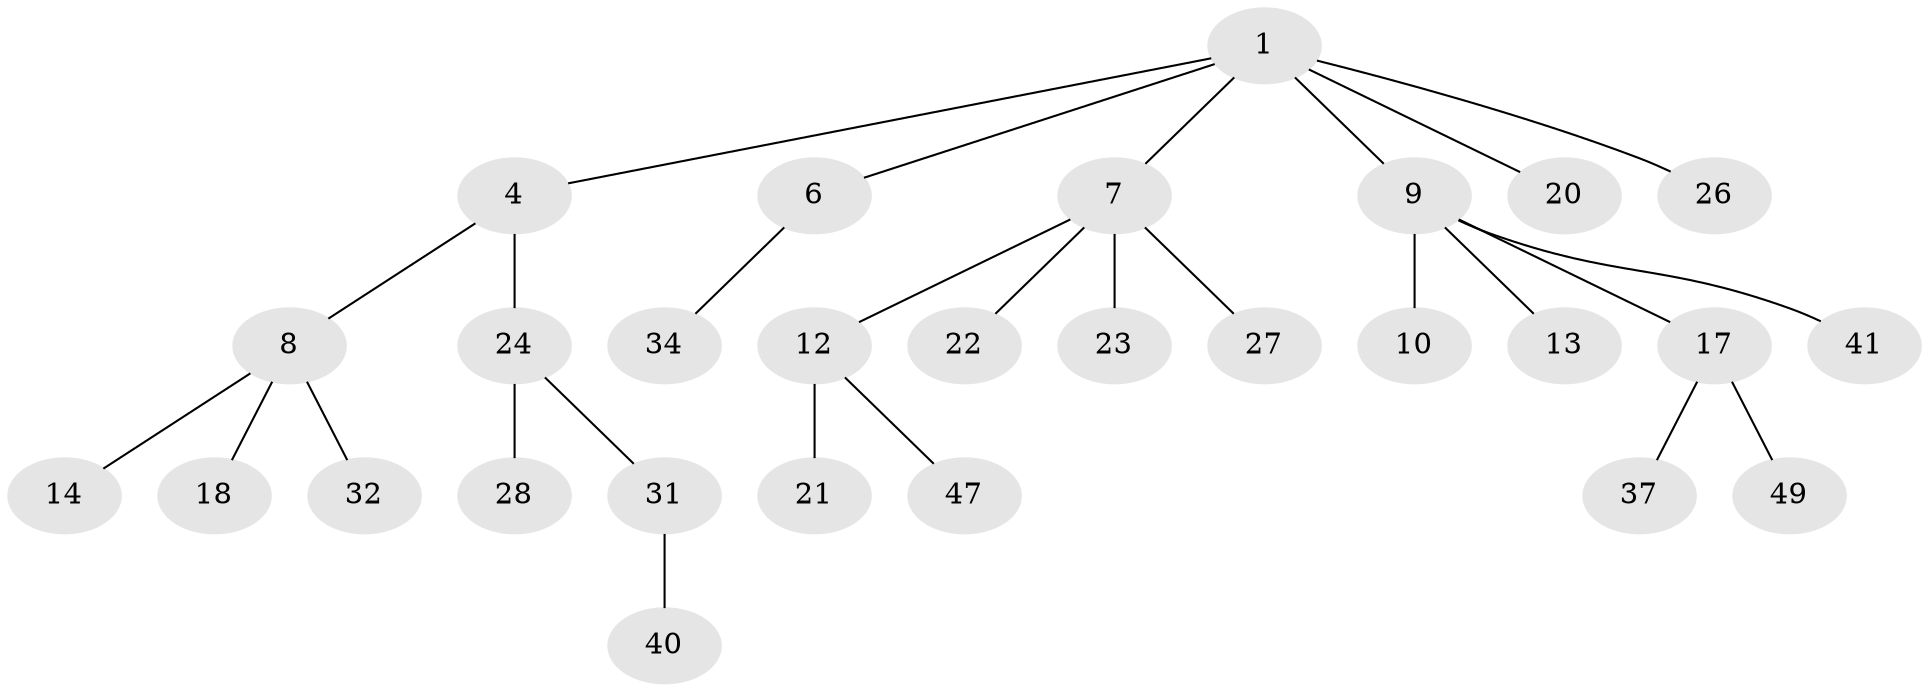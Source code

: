// original degree distribution, {3: 0.17543859649122806, 5: 0.05263157894736842, 2: 0.21052631578947367, 6: 0.017543859649122806, 4: 0.03508771929824561, 1: 0.5087719298245614}
// Generated by graph-tools (version 1.1) at 2025/19/03/04/25 18:19:18]
// undirected, 28 vertices, 27 edges
graph export_dot {
graph [start="1"]
  node [color=gray90,style=filled];
  1 [super="+2+3"];
  4 [super="+5"];
  6;
  7;
  8 [super="+11+43+54+29"];
  9;
  10 [super="+52+16+15"];
  12 [super="+30"];
  13 [super="+48+36"];
  14 [super="+38+25"];
  17;
  18 [super="+33"];
  20 [super="+50"];
  21;
  22 [super="+46"];
  23;
  24 [super="+39"];
  26 [super="+57+51"];
  27;
  28;
  31;
  32;
  34;
  37 [super="+55+42"];
  40;
  41 [super="+44"];
  47;
  49;
  1 -- 6;
  1 -- 4;
  1 -- 20;
  1 -- 7;
  1 -- 26;
  1 -- 9;
  4 -- 24;
  4 -- 8;
  6 -- 34;
  7 -- 12;
  7 -- 22;
  7 -- 23;
  7 -- 27;
  8 -- 32;
  8 -- 18;
  8 -- 14;
  9 -- 10;
  9 -- 13;
  9 -- 17;
  9 -- 41;
  12 -- 21;
  12 -- 47;
  17 -- 37;
  17 -- 49;
  24 -- 28;
  24 -- 31;
  31 -- 40;
}
